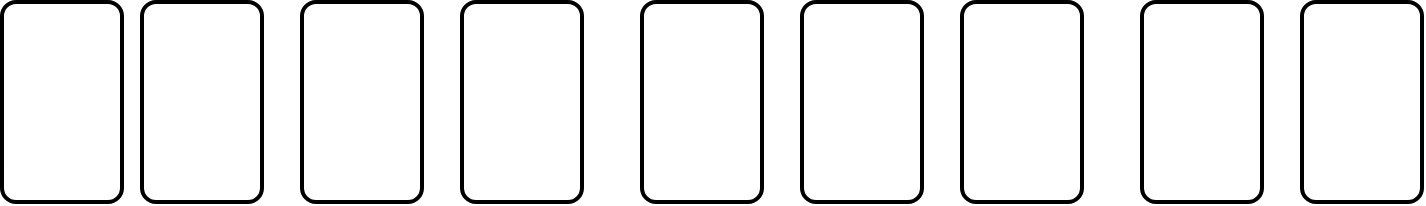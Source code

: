 <mxfile version="24.1.0" type="github">
  <diagram name="Page-1" id="f01cJWDkCD-xYu5ZR60B">
    <mxGraphModel dx="1085" dy="699" grid="1" gridSize="10" guides="1" tooltips="1" connect="1" arrows="1" fold="1" page="1" pageScale="1" pageWidth="850" pageHeight="1100" math="0" shadow="0">
      <root>
        <mxCell id="0" />
        <mxCell id="1" parent="0" />
        <mxCell id="XzmpzIO01Iv6JAZEhYC7-3" value="" style="rounded=1;whiteSpace=wrap;html=1;absoluteArcSize=1;arcSize=14;strokeWidth=2;" vertex="1" parent="1">
          <mxGeometry x="80" y="110" width="60" height="100" as="geometry" />
        </mxCell>
        <mxCell id="XzmpzIO01Iv6JAZEhYC7-4" value="" style="rounded=1;whiteSpace=wrap;html=1;absoluteArcSize=1;arcSize=14;strokeWidth=2;" vertex="1" parent="1">
          <mxGeometry x="150" y="110" width="60" height="100" as="geometry" />
        </mxCell>
        <mxCell id="XzmpzIO01Iv6JAZEhYC7-5" value="" style="rounded=1;whiteSpace=wrap;html=1;absoluteArcSize=1;arcSize=14;strokeWidth=2;" vertex="1" parent="1">
          <mxGeometry x="230" y="110" width="60" height="100" as="geometry" />
        </mxCell>
        <mxCell id="XzmpzIO01Iv6JAZEhYC7-6" value="" style="rounded=1;whiteSpace=wrap;html=1;absoluteArcSize=1;arcSize=14;strokeWidth=2;" vertex="1" parent="1">
          <mxGeometry x="310" y="110" width="60" height="100" as="geometry" />
        </mxCell>
        <mxCell id="XzmpzIO01Iv6JAZEhYC7-7" value="" style="rounded=1;whiteSpace=wrap;html=1;absoluteArcSize=1;arcSize=14;strokeWidth=2;" vertex="1" parent="1">
          <mxGeometry x="400" y="110" width="60" height="100" as="geometry" />
        </mxCell>
        <mxCell id="XzmpzIO01Iv6JAZEhYC7-8" value="" style="rounded=1;whiteSpace=wrap;html=1;absoluteArcSize=1;arcSize=14;strokeWidth=2;" vertex="1" parent="1">
          <mxGeometry x="730" y="110" width="60" height="100" as="geometry" />
        </mxCell>
        <mxCell id="XzmpzIO01Iv6JAZEhYC7-9" value="" style="rounded=1;whiteSpace=wrap;html=1;absoluteArcSize=1;arcSize=14;strokeWidth=2;" vertex="1" parent="1">
          <mxGeometry x="650" y="110" width="60" height="100" as="geometry" />
        </mxCell>
        <mxCell id="XzmpzIO01Iv6JAZEhYC7-10" value="" style="rounded=1;whiteSpace=wrap;html=1;absoluteArcSize=1;arcSize=14;strokeWidth=2;" vertex="1" parent="1">
          <mxGeometry x="560" y="110" width="60" height="100" as="geometry" />
        </mxCell>
        <mxCell id="XzmpzIO01Iv6JAZEhYC7-11" value="" style="rounded=1;whiteSpace=wrap;html=1;absoluteArcSize=1;arcSize=14;strokeWidth=2;" vertex="1" parent="1">
          <mxGeometry x="480" y="110" width="60" height="100" as="geometry" />
        </mxCell>
      </root>
    </mxGraphModel>
  </diagram>
</mxfile>
